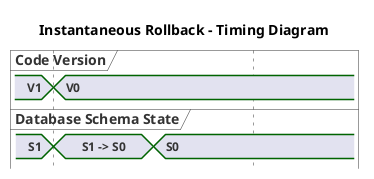@startuml
Title Instantaneous Rollback - Timing Diagram
hide time-axis
concise "Code Version" as code
concise "Database Schema State" as db_state
scale 10 as 200 pixels

code is "V1"
db_state is "S1"

@code
15 is "V0"

@db_state
15 is "S1 -> S0"
20 is "S0"

@enduml

